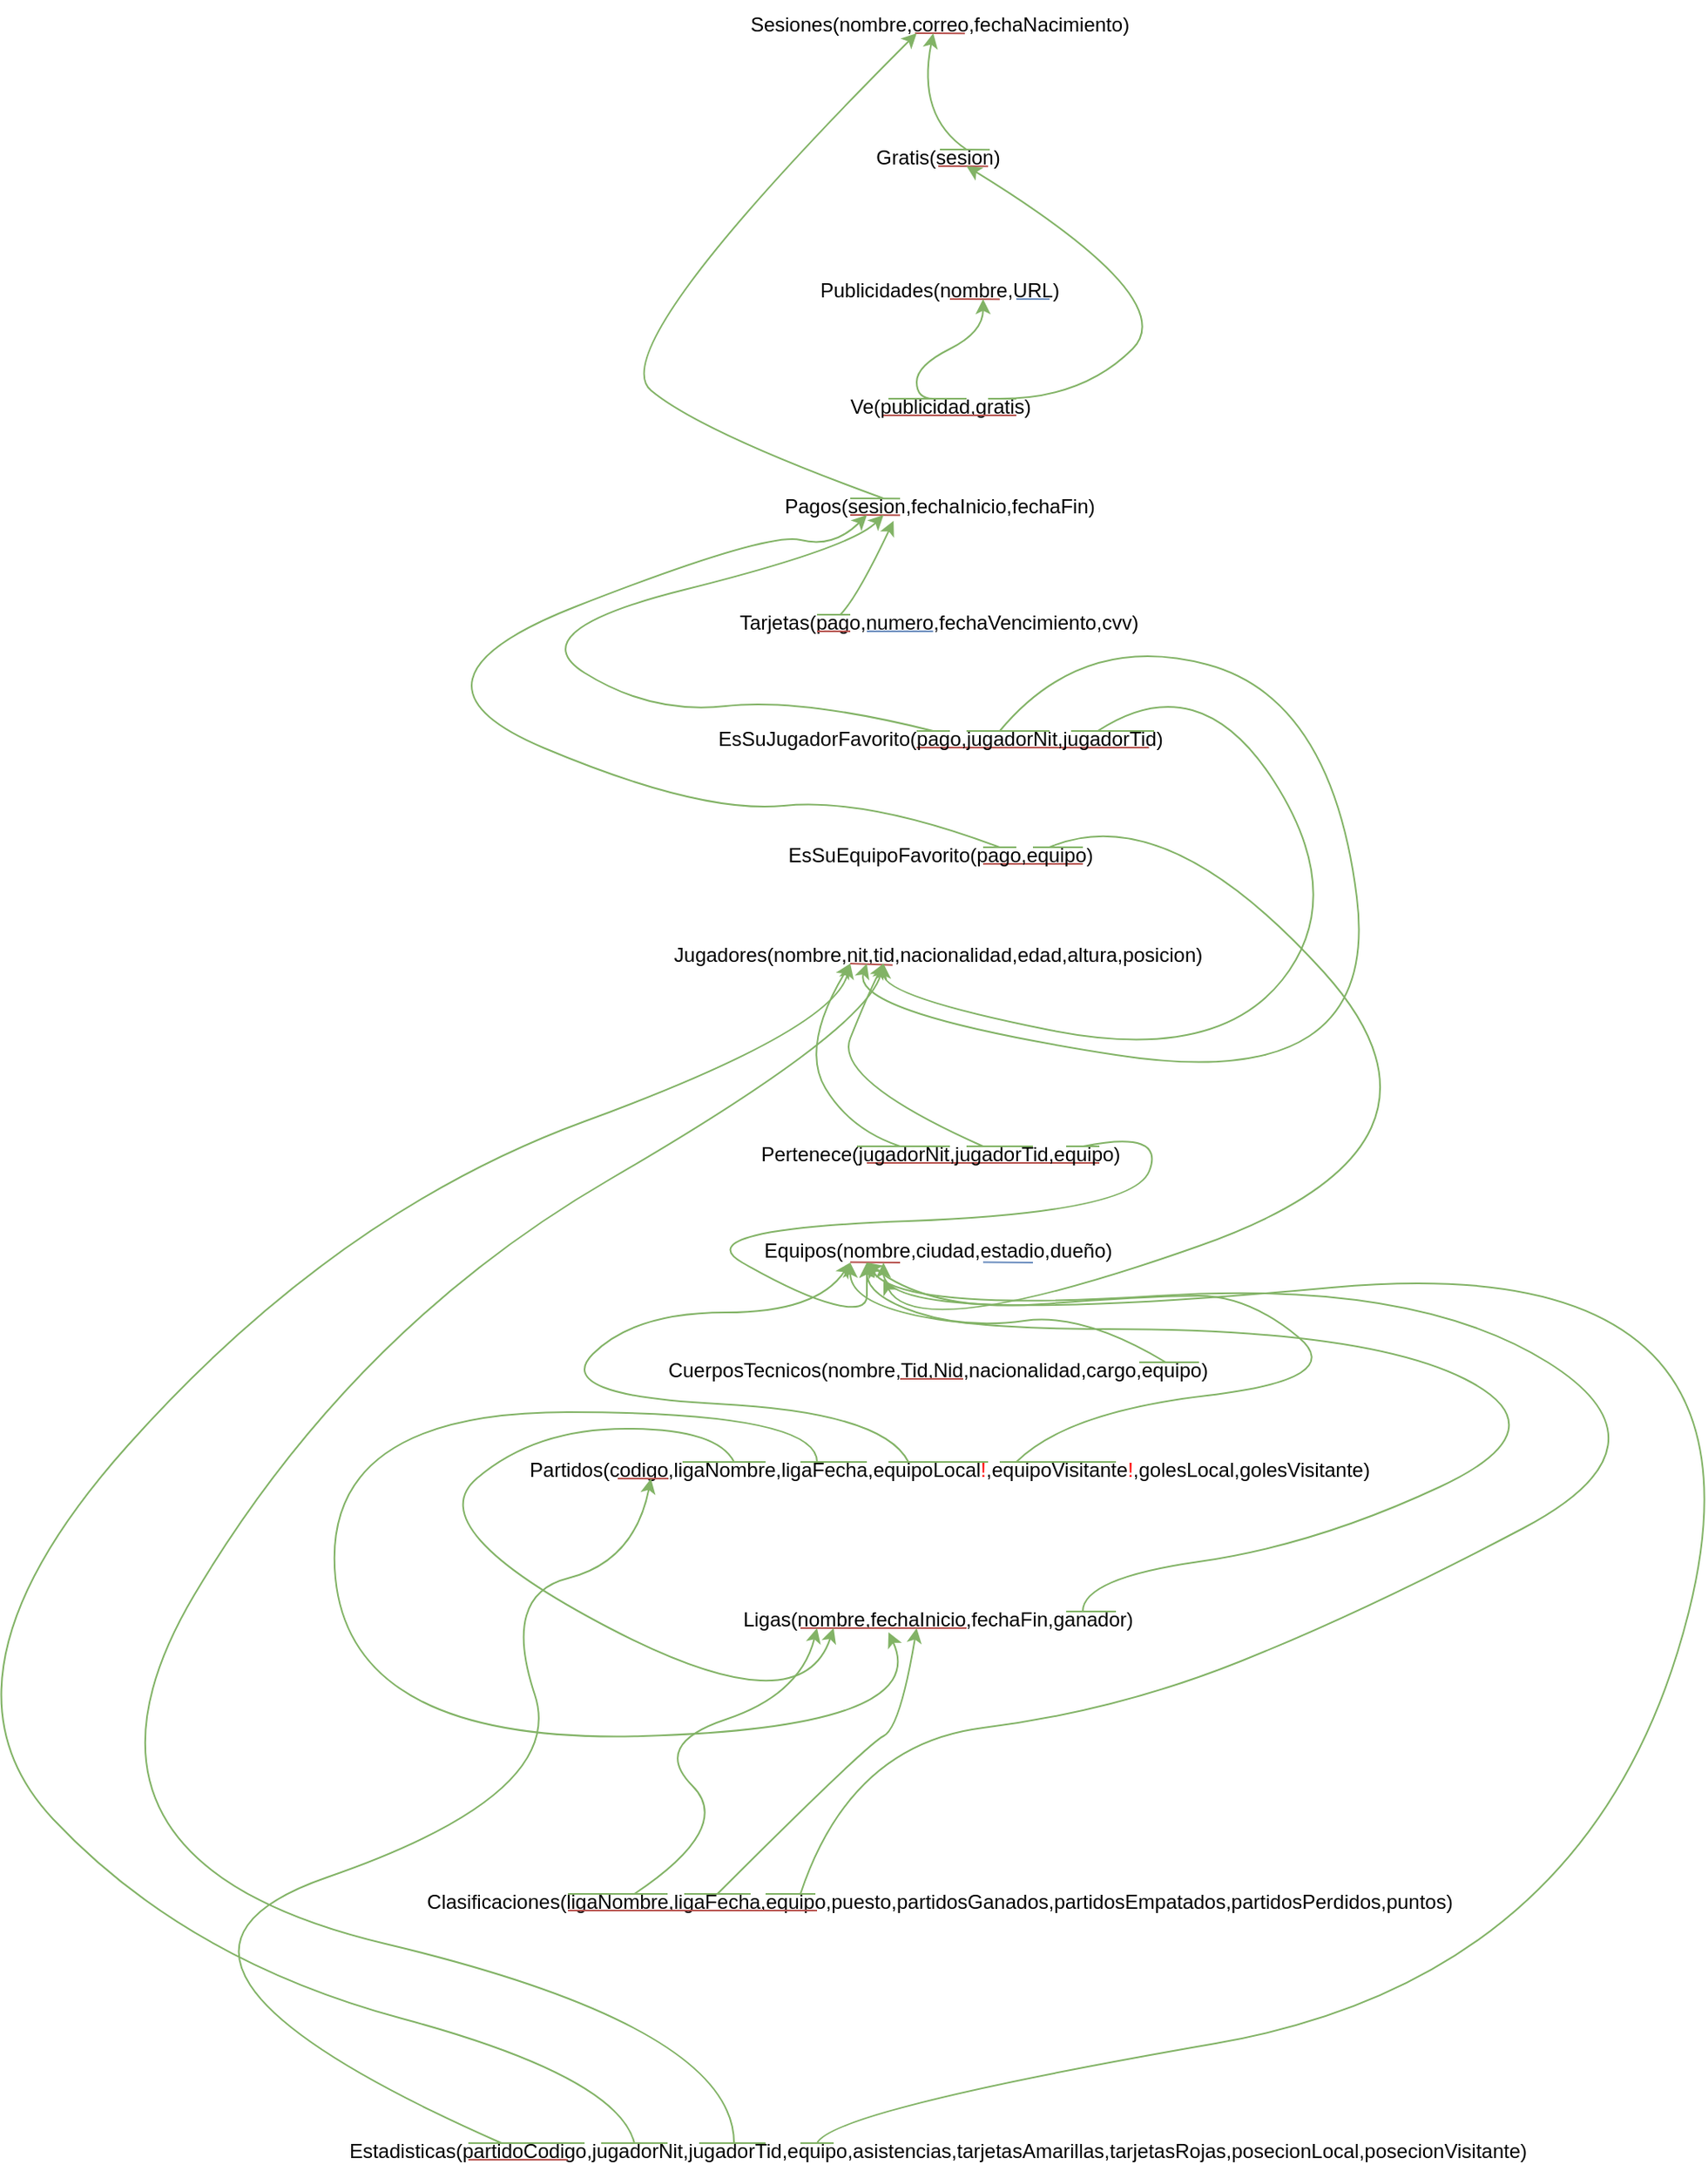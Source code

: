 <mxfile version="24.2.5" type="github">
  <diagram name="Página-1" id="nuCk-OXFzzDmU9zcpF9O">
    <mxGraphModel dx="2263" dy="1920" grid="1" gridSize="10" guides="1" tooltips="1" connect="1" arrows="1" fold="1" page="1" pageScale="1" pageWidth="827" pageHeight="1169" math="0" shadow="0">
      <root>
        <mxCell id="0" />
        <mxCell id="1" parent="0" />
        <mxCell id="KaHYt5kifrU_fSITi9a_-1" value="Equipos(nombre,ciudad,estadio,dueño)&lt;div&gt;&lt;br&gt;&lt;/div&gt;" style="text;html=1;align=center;verticalAlign=middle;whiteSpace=wrap;rounded=0;" parent="1" vertex="1">
          <mxGeometry x="383" y="400" width="60" height="20" as="geometry" />
        </mxCell>
        <mxCell id="KaHYt5kifrU_fSITi9a_-2" value="Clasificaciones(ligaNombre,ligaFecha,equipo,puesto,partidosGanados,partidosEmpatados,partidosPerdidos,puntos)" style="text;html=1;align=center;verticalAlign=middle;whiteSpace=wrap;rounded=0;" parent="1" vertex="1">
          <mxGeometry x="384" y="780" width="60" height="30" as="geometry" />
        </mxCell>
        <mxCell id="KaHYt5kifrU_fSITi9a_-3" value="Ligas(nombre,fechaInicio,fechaFin,ganador)" style="text;html=1;align=center;verticalAlign=middle;whiteSpace=wrap;rounded=0;" parent="1" vertex="1">
          <mxGeometry x="383" y="610" width="60" height="30" as="geometry" />
        </mxCell>
        <mxCell id="KaHYt5kifrU_fSITi9a_-5" value="Partidos(codigo,ligaNombre,ligaFecha,equipoLocal&lt;font color=&quot;#ff0303&quot;&gt;!&lt;/font&gt;,equipoVisitante&lt;font color=&quot;#ff0000&quot;&gt;!&lt;/font&gt;,golesLocal,golesVisitante)" style="text;html=1;align=center;verticalAlign=middle;whiteSpace=wrap;rounded=0;" parent="1" vertex="1">
          <mxGeometry x="390" y="520" width="60" height="30" as="geometry" />
        </mxCell>
        <mxCell id="KaHYt5kifrU_fSITi9a_-6" value="Estadisticas(partidoCodigo,jugadorNit,jugadorTid,equipo,asistencias,tarjetasAmarillas,tarjetasRojas,posecionLocal,posecionVisitante)" style="text;html=1;align=center;verticalAlign=middle;whiteSpace=wrap;rounded=0;" parent="1" vertex="1">
          <mxGeometry x="383" y="930" width="60" height="30" as="geometry" />
        </mxCell>
        <mxCell id="KaHYt5kifrU_fSITi9a_-7" value="Jugadores(nombre,nit,&lt;span style=&quot;background-color: initial;&quot;&gt;tid,nacionalidad,&lt;/span&gt;edad,&lt;span style=&quot;background-color: initial;&quot;&gt;altura,posicion)&lt;/span&gt;" style="text;html=1;align=center;verticalAlign=middle;whiteSpace=wrap;rounded=0;" parent="1" vertex="1">
          <mxGeometry x="383" y="210" width="60" height="30" as="geometry" />
        </mxCell>
        <mxCell id="KaHYt5kifrU_fSITi9a_-9" value="CuerposTecnicos(nombre,Tid,Nid,nacionalidad,cargo,equipo)" style="text;html=1;align=center;verticalAlign=middle;whiteSpace=wrap;rounded=0;" parent="1" vertex="1">
          <mxGeometry x="383" y="460" width="60" height="30" as="geometry" />
        </mxCell>
        <mxCell id="KaHYt5kifrU_fSITi9a_-10" value="Sesiones(nombre,correo,fechaNacimiento)" style="text;html=1;align=center;verticalAlign=middle;whiteSpace=wrap;rounded=0;" parent="1" vertex="1">
          <mxGeometry x="384" y="-350" width="60" height="30" as="geometry" />
        </mxCell>
        <mxCell id="KaHYt5kifrU_fSITi9a_-11" value="Pagos(sesion,fechaInicio,fechaFin)" style="text;html=1;align=center;verticalAlign=middle;whiteSpace=wrap;rounded=0;" parent="1" vertex="1">
          <mxGeometry x="384" y="-60" width="60" height="30" as="geometry" />
        </mxCell>
        <mxCell id="KaHYt5kifrU_fSITi9a_-12" value="Gratis(sesion)" style="text;html=1;align=center;verticalAlign=middle;whiteSpace=wrap;rounded=0;" parent="1" vertex="1">
          <mxGeometry x="383" y="-270" width="60" height="30" as="geometry" />
        </mxCell>
        <mxCell id="KaHYt5kifrU_fSITi9a_-13" value="Publicidades(nombre,URL)" style="text;html=1;align=center;verticalAlign=middle;whiteSpace=wrap;rounded=0;" parent="1" vertex="1">
          <mxGeometry x="384" y="-190" width="60" height="30" as="geometry" />
        </mxCell>
        <mxCell id="KaHYt5kifrU_fSITi9a_-24" value="" style="endArrow=none;html=1;rounded=0;fillColor=#f8cecc;strokeColor=#b85450;entryX=0.934;entryY=0.667;entryDx=0;entryDy=0;entryPerimeter=0;" parent="1" target="URsFByzpOWh1pcknukhG-22" edge="1">
          <mxGeometry width="50" height="50" relative="1" as="geometry">
            <mxPoint x="400" y="100" as="sourcePoint" />
            <mxPoint x="440" y="100" as="targetPoint" />
          </mxGeometry>
        </mxCell>
        <mxCell id="KaHYt5kifrU_fSITi9a_-25" value="" style="endArrow=none;html=1;rounded=0;fillColor=#d5e8d4;strokeColor=#82b366;" parent="1" edge="1">
          <mxGeometry width="50" height="50" relative="1" as="geometry">
            <mxPoint x="400" y="90" as="sourcePoint" />
            <mxPoint x="420" y="90" as="targetPoint" />
            <Array as="points">
              <mxPoint x="413" y="90" />
            </Array>
          </mxGeometry>
        </mxCell>
        <mxCell id="KaHYt5kifrU_fSITi9a_-26" value="" style="endArrow=none;html=1;rounded=0;fillColor=#f8cecc;strokeColor=#b85450;entryX=0.91;entryY=0.667;entryDx=0;entryDy=0;entryPerimeter=0;" parent="1" target="URsFByzpOWh1pcknukhG-29" edge="1">
          <mxGeometry width="50" height="50" relative="1" as="geometry">
            <mxPoint x="440" y="170" as="sourcePoint" />
            <mxPoint x="490" y="170" as="targetPoint" />
          </mxGeometry>
        </mxCell>
        <mxCell id="KaHYt5kifrU_fSITi9a_-27" value="" style="endArrow=none;html=1;rounded=0;fillColor=#d5e8d4;strokeColor=#82b366;" parent="1" edge="1">
          <mxGeometry width="50" height="50" relative="1" as="geometry">
            <mxPoint x="440" y="160" as="sourcePoint" />
            <mxPoint x="460" y="160" as="targetPoint" />
          </mxGeometry>
        </mxCell>
        <mxCell id="KaHYt5kifrU_fSITi9a_-28" value="" style="endArrow=none;html=1;rounded=0;fillColor=#d5e8d4;strokeColor=#82b366;entryX=0.91;entryY=0.333;entryDx=0;entryDy=0;entryPerimeter=0;" parent="1" target="URsFByzpOWh1pcknukhG-29" edge="1">
          <mxGeometry width="50" height="50" relative="1" as="geometry">
            <mxPoint x="470" y="160" as="sourcePoint" />
            <mxPoint x="510" y="160" as="targetPoint" />
          </mxGeometry>
        </mxCell>
        <mxCell id="KaHYt5kifrU_fSITi9a_-29" value="" style="endArrow=none;html=1;rounded=0;fillColor=#f8cecc;strokeColor=#b85450;exitX=0.117;exitY=0.667;exitDx=0;exitDy=0;exitPerimeter=0;" parent="1" source="KaHYt5kifrU_fSITi9a_-9" edge="1">
          <mxGeometry width="50" height="50" relative="1" as="geometry">
            <mxPoint x="398" y="480" as="sourcePoint" />
            <mxPoint x="428" y="480" as="targetPoint" />
          </mxGeometry>
        </mxCell>
        <mxCell id="KaHYt5kifrU_fSITi9a_-30" value="" style="endArrow=none;html=1;rounded=0;fillColor=#dae8fc;strokeColor=#6c8ebf;" parent="1" edge="1">
          <mxGeometry width="50" height="50" relative="1" as="geometry">
            <mxPoint x="440" y="409.76" as="sourcePoint" />
            <mxPoint x="470" y="410" as="targetPoint" />
          </mxGeometry>
        </mxCell>
        <mxCell id="KaHYt5kifrU_fSITi9a_-32" value="" style="endArrow=none;html=1;rounded=0;fillColor=#f8cecc;strokeColor=#b85450;entryX=0.041;entryY=0.695;entryDx=0;entryDy=0;entryPerimeter=0;" parent="1" target="KaHYt5kifrU_fSITi9a_-7" edge="1">
          <mxGeometry width="50" height="50" relative="1" as="geometry">
            <mxPoint x="360" y="230" as="sourcePoint" />
            <mxPoint x="380" y="230" as="targetPoint" />
          </mxGeometry>
        </mxCell>
        <mxCell id="KaHYt5kifrU_fSITi9a_-33" value="" style="endArrow=none;html=1;rounded=0;fillColor=#d5e8d4;strokeColor=#82b366;" parent="1" edge="1">
          <mxGeometry width="50" height="50" relative="1" as="geometry">
            <mxPoint x="430" y="340" as="sourcePoint" />
            <mxPoint x="470" y="340" as="targetPoint" />
          </mxGeometry>
        </mxCell>
        <mxCell id="KaHYt5kifrU_fSITi9a_-35" value="" style="endArrow=none;html=1;rounded=0;fillColor=#f8cecc;strokeColor=#b85450;entryX=0.9;entryY=0.667;entryDx=0;entryDy=0;entryPerimeter=0;" parent="1" target="URsFByzpOWh1pcknukhG-34" edge="1">
          <mxGeometry width="50" height="50" relative="1" as="geometry">
            <mxPoint x="370" y="350" as="sourcePoint" />
            <mxPoint x="430" y="350" as="targetPoint" />
          </mxGeometry>
        </mxCell>
        <mxCell id="KaHYt5kifrU_fSITi9a_-36" value="" style="endArrow=none;html=1;rounded=0;fillColor=#d5e8d4;strokeColor=#82b366;entryX=0.525;entryY=0.333;entryDx=0;entryDy=0;entryPerimeter=0;" parent="1" target="URsFByzpOWh1pcknukhG-34" edge="1">
          <mxGeometry width="50" height="50" relative="1" as="geometry">
            <mxPoint x="364" y="340" as="sourcePoint" />
            <mxPoint x="384" y="340" as="targetPoint" />
            <Array as="points">
              <mxPoint x="364" y="340" />
            </Array>
          </mxGeometry>
        </mxCell>
        <mxCell id="KaHYt5kifrU_fSITi9a_-38" value="" style="endArrow=none;html=1;rounded=0;fillColor=#d5e8d4;strokeColor=#82b366;" parent="1" edge="1">
          <mxGeometry width="50" height="50" relative="1" as="geometry">
            <mxPoint x="534" y="470" as="sourcePoint" />
            <mxPoint x="570" y="470" as="targetPoint" />
          </mxGeometry>
        </mxCell>
        <mxCell id="KaHYt5kifrU_fSITi9a_-39" value="" style="endArrow=none;html=1;rounded=0;fillColor=#f8cecc;strokeColor=#b85450;" parent="1" edge="1">
          <mxGeometry width="50" height="50" relative="1" as="geometry">
            <mxPoint x="360" y="409.8" as="sourcePoint" />
            <mxPoint x="390" y="410" as="targetPoint" />
          </mxGeometry>
        </mxCell>
        <mxCell id="KaHYt5kifrU_fSITi9a_-40" value="" style="endArrow=none;html=1;rounded=0;fillColor=#f8cecc;strokeColor=#b85450;" parent="1" edge="1">
          <mxGeometry width="50" height="50" relative="1" as="geometry">
            <mxPoint x="250.51" y="540" as="sourcePoint" />
            <mxPoint x="219.997" y="540" as="targetPoint" />
          </mxGeometry>
        </mxCell>
        <mxCell id="KaHYt5kifrU_fSITi9a_-41" value="" style="endArrow=none;html=1;rounded=0;fillColor=#d5e8d4;strokeColor=#82b366;" parent="1" edge="1">
          <mxGeometry width="50" height="50" relative="1" as="geometry">
            <mxPoint x="443" y="530" as="sourcePoint" />
            <mxPoint x="383" y="530" as="targetPoint" />
          </mxGeometry>
        </mxCell>
        <mxCell id="KaHYt5kifrU_fSITi9a_-43" value="" style="endArrow=none;html=1;rounded=0;fillColor=#d5e8d4;strokeColor=#82b366;" parent="1" edge="1">
          <mxGeometry width="50" height="50" relative="1" as="geometry">
            <mxPoint x="450" y="530" as="sourcePoint" />
            <mxPoint x="520" y="530" as="targetPoint" />
          </mxGeometry>
        </mxCell>
        <mxCell id="KaHYt5kifrU_fSITi9a_-44" value="" style="endArrow=none;html=1;rounded=0;fillColor=#d5e8d4;strokeColor=#82b366;" parent="1" edge="1">
          <mxGeometry width="50" height="50" relative="1" as="geometry">
            <mxPoint x="330" y="530" as="sourcePoint" />
            <mxPoint x="370" y="530" as="targetPoint" />
          </mxGeometry>
        </mxCell>
        <mxCell id="KaHYt5kifrU_fSITi9a_-45" value="" style="endArrow=none;html=1;rounded=0;fillColor=#d5e8d4;strokeColor=#82b366;" parent="1" edge="1">
          <mxGeometry width="50" height="50" relative="1" as="geometry">
            <mxPoint x="259" y="530" as="sourcePoint" />
            <mxPoint x="309" y="530" as="targetPoint" />
          </mxGeometry>
        </mxCell>
        <mxCell id="KaHYt5kifrU_fSITi9a_-46" value="" style="endArrow=none;html=1;rounded=0;fillColor=#d5e8d4;strokeColor=#82b366;" parent="1" edge="1">
          <mxGeometry width="50" height="50" relative="1" as="geometry">
            <mxPoint x="190" y="790" as="sourcePoint" />
            <mxPoint x="250" y="790" as="targetPoint" />
          </mxGeometry>
        </mxCell>
        <mxCell id="KaHYt5kifrU_fSITi9a_-47" value="" style="endArrow=none;html=1;rounded=0;fillColor=#d5e8d4;strokeColor=#82b366;" parent="1" edge="1">
          <mxGeometry width="50" height="50" relative="1" as="geometry">
            <mxPoint x="260" y="790" as="sourcePoint" />
            <mxPoint x="300" y="790" as="targetPoint" />
          </mxGeometry>
        </mxCell>
        <mxCell id="KaHYt5kifrU_fSITi9a_-50" value="" style="endArrow=none;html=1;rounded=0;fillColor=#f8cecc;strokeColor=#b85450;" parent="1" edge="1">
          <mxGeometry width="50" height="50" relative="1" as="geometry">
            <mxPoint x="190" y="800" as="sourcePoint" />
            <mxPoint x="340" y="800" as="targetPoint" />
          </mxGeometry>
        </mxCell>
        <mxCell id="URsFByzpOWh1pcknukhG-2" value="" style="endArrow=none;html=1;rounded=0;fillColor=#f8cecc;strokeColor=#b85450;" parent="1" edge="1">
          <mxGeometry width="50" height="50" relative="1" as="geometry">
            <mxPoint x="399" y="-330" as="sourcePoint" />
            <mxPoint x="429" y="-329.87" as="targetPoint" />
            <Array as="points">
              <mxPoint x="409" y="-330" />
            </Array>
          </mxGeometry>
        </mxCell>
        <mxCell id="URsFByzpOWh1pcknukhG-3" value="" style="endArrow=none;html=1;rounded=0;fillColor=#f8cecc;strokeColor=#b85450;" parent="1" edge="1">
          <mxGeometry width="50" height="50" relative="1" as="geometry">
            <mxPoint x="413" y="-250" as="sourcePoint" />
            <mxPoint x="443" y="-249.87" as="targetPoint" />
            <Array as="points">
              <mxPoint x="423" y="-250" />
            </Array>
          </mxGeometry>
        </mxCell>
        <mxCell id="URsFByzpOWh1pcknukhG-6" value="" style="endArrow=none;html=1;rounded=0;fillColor=#d5e8d4;strokeColor=#82b366;" parent="1" edge="1">
          <mxGeometry width="50" height="50" relative="1" as="geometry">
            <mxPoint x="414" y="-260" as="sourcePoint" />
            <mxPoint x="444" y="-259.87" as="targetPoint" />
            <Array as="points">
              <mxPoint x="424" y="-260" />
            </Array>
          </mxGeometry>
        </mxCell>
        <mxCell id="URsFByzpOWh1pcknukhG-7" value="" style="curved=1;endArrow=classic;html=1;rounded=0;fillColor=#d5e8d4;strokeColor=#82b366;strokeWidth=1;" parent="1" edge="1">
          <mxGeometry width="50" height="50" relative="1" as="geometry">
            <mxPoint x="430" y="-260" as="sourcePoint" />
            <mxPoint x="410" y="-330" as="targetPoint" />
            <Array as="points">
              <mxPoint x="400" y="-280" />
            </Array>
          </mxGeometry>
        </mxCell>
        <mxCell id="URsFByzpOWh1pcknukhG-8" value="" style="endArrow=none;html=1;rounded=0;fillColor=#dae8fc;strokeColor=#6c8ebf;" parent="1" edge="1">
          <mxGeometry width="50" height="50" relative="1" as="geometry">
            <mxPoint x="460" y="-170" as="sourcePoint" />
            <mxPoint x="480" y="-170" as="targetPoint" />
            <Array as="points">
              <mxPoint x="470" y="-170" />
            </Array>
          </mxGeometry>
        </mxCell>
        <mxCell id="URsFByzpOWh1pcknukhG-9" value="" style="endArrow=none;html=1;rounded=0;fillColor=#f8cecc;strokeColor=#b85450;" parent="1" edge="1">
          <mxGeometry width="50" height="50" relative="1" as="geometry">
            <mxPoint x="420" y="-170" as="sourcePoint" />
            <mxPoint x="450" y="-169.87" as="targetPoint" />
            <Array as="points">
              <mxPoint x="430" y="-170" />
            </Array>
          </mxGeometry>
        </mxCell>
        <mxCell id="URsFByzpOWh1pcknukhG-10" value="Ve(publicidad,gratis)" style="text;html=1;align=center;verticalAlign=middle;resizable=0;points=[];autosize=1;strokeColor=none;fillColor=none;" parent="1" vertex="1">
          <mxGeometry x="349" y="-120" width="130" height="30" as="geometry" />
        </mxCell>
        <mxCell id="URsFByzpOWh1pcknukhG-11" value="" style="endArrow=none;html=1;rounded=0;fillColor=#f8cecc;strokeColor=#b85450;entryX=0.854;entryY=0.667;entryDx=0;entryDy=0;entryPerimeter=0;" parent="1" target="URsFByzpOWh1pcknukhG-10" edge="1">
          <mxGeometry width="50" height="50" relative="1" as="geometry">
            <mxPoint x="380" y="-100" as="sourcePoint" />
            <mxPoint x="410" y="-99.87" as="targetPoint" />
            <Array as="points">
              <mxPoint x="390" y="-100" />
            </Array>
          </mxGeometry>
        </mxCell>
        <mxCell id="URsFByzpOWh1pcknukhG-12" value="" style="endArrow=none;html=1;rounded=0;fillColor=#d5e8d4;strokeColor=#82b366;" parent="1" edge="1">
          <mxGeometry width="50" height="50" relative="1" as="geometry">
            <mxPoint x="383" y="-110" as="sourcePoint" />
            <mxPoint x="430" y="-110" as="targetPoint" />
            <Array as="points">
              <mxPoint x="393" y="-110" />
            </Array>
          </mxGeometry>
        </mxCell>
        <mxCell id="URsFByzpOWh1pcknukhG-13" value="" style="curved=1;endArrow=classic;html=1;rounded=0;entryX=0.933;entryY=0.667;entryDx=0;entryDy=0;entryPerimeter=0;fillColor=#d5e8d4;strokeColor=#82b366;" parent="1" target="KaHYt5kifrU_fSITi9a_-13" edge="1">
          <mxGeometry width="50" height="50" relative="1" as="geometry">
            <mxPoint x="410" y="-110" as="sourcePoint" />
            <mxPoint x="450" y="-200" as="targetPoint" />
            <Array as="points">
              <mxPoint x="400" y="-110" />
              <mxPoint x="400" y="-130" />
              <mxPoint x="440" y="-150" />
            </Array>
          </mxGeometry>
        </mxCell>
        <mxCell id="URsFByzpOWh1pcknukhG-14" value="" style="endArrow=none;html=1;rounded=0;fillColor=#f8cecc;strokeColor=#b85450;" parent="1" edge="1">
          <mxGeometry width="50" height="50" relative="1" as="geometry">
            <mxPoint x="360" y="-40" as="sourcePoint" />
            <mxPoint x="390" y="-39.87" as="targetPoint" />
            <Array as="points">
              <mxPoint x="370" y="-40" />
            </Array>
          </mxGeometry>
        </mxCell>
        <mxCell id="URsFByzpOWh1pcknukhG-15" value="" style="endArrow=none;html=1;rounded=0;fillColor=#d5e8d4;strokeColor=#82b366;" parent="1" edge="1">
          <mxGeometry width="50" height="50" relative="1" as="geometry">
            <mxPoint x="360" y="-50" as="sourcePoint" />
            <mxPoint x="390" y="-49.87" as="targetPoint" />
            <Array as="points">
              <mxPoint x="370" y="-50" />
            </Array>
          </mxGeometry>
        </mxCell>
        <mxCell id="URsFByzpOWh1pcknukhG-16" value="" style="curved=1;endArrow=classic;html=1;rounded=0;fillColor=#d5e8d4;strokeColor=#82b366;" parent="1" edge="1">
          <mxGeometry width="50" height="50" relative="1" as="geometry">
            <mxPoint x="380" y="-50" as="sourcePoint" />
            <mxPoint x="400" y="-330" as="targetPoint" />
            <Array as="points">
              <mxPoint x="270" y="-90" />
              <mxPoint x="210" y="-140" />
            </Array>
          </mxGeometry>
        </mxCell>
        <mxCell id="URsFByzpOWh1pcknukhG-17" value="Tarjetas(pago,numero,fechaVencimiento,cvv)" style="text;html=1;align=center;verticalAlign=middle;resizable=0;points=[];autosize=1;strokeColor=none;fillColor=none;" parent="1" vertex="1">
          <mxGeometry x="283" y="10" width="260" height="30" as="geometry" />
        </mxCell>
        <mxCell id="URsFByzpOWh1pcknukhG-18" value="" style="endArrow=none;html=1;rounded=0;fillColor=#dae8fc;strokeColor=#6c8ebf;entryX=0.488;entryY=0.667;entryDx=0;entryDy=0;entryPerimeter=0;" parent="1" target="URsFByzpOWh1pcknukhG-17" edge="1">
          <mxGeometry width="50" height="50" relative="1" as="geometry">
            <mxPoint x="370" y="30" as="sourcePoint" />
            <mxPoint x="400" y="30.13" as="targetPoint" />
            <Array as="points">
              <mxPoint x="380" y="30" />
            </Array>
          </mxGeometry>
        </mxCell>
        <mxCell id="URsFByzpOWh1pcknukhG-19" value="" style="endArrow=none;html=1;rounded=0;fillColor=#f8cecc;strokeColor=#b85450;" parent="1" edge="1">
          <mxGeometry width="50" height="50" relative="1" as="geometry">
            <mxPoint x="340" y="30" as="sourcePoint" />
            <mxPoint x="360" y="30" as="targetPoint" />
            <Array as="points">
              <mxPoint x="350" y="30" />
            </Array>
          </mxGeometry>
        </mxCell>
        <mxCell id="URsFByzpOWh1pcknukhG-20" value="" style="endArrow=none;html=1;rounded=0;fillColor=#d5e8d4;strokeColor=#82b366;" parent="1" edge="1">
          <mxGeometry width="50" height="50" relative="1" as="geometry">
            <mxPoint x="340" y="20" as="sourcePoint" />
            <mxPoint x="360" y="20" as="targetPoint" />
            <Array as="points">
              <mxPoint x="350" y="20" />
            </Array>
          </mxGeometry>
        </mxCell>
        <mxCell id="URsFByzpOWh1pcknukhG-21" value="" style="curved=1;endArrow=classic;html=1;rounded=0;fillColor=#d5e8d4;strokeColor=#82b366;entryX=0.035;entryY=0.782;entryDx=0;entryDy=0;entryPerimeter=0;" parent="1" target="KaHYt5kifrU_fSITi9a_-11" edge="1">
          <mxGeometry width="50" height="50" relative="1" as="geometry">
            <mxPoint x="354" y="20" as="sourcePoint" />
            <mxPoint x="384" y="-40" as="targetPoint" />
            <Array as="points">
              <mxPoint x="364" y="10" />
            </Array>
          </mxGeometry>
        </mxCell>
        <mxCell id="URsFByzpOWh1pcknukhG-22" value="EsSuJugadorFavorito(pago,jugadorNit,jugadorTid)" style="text;html=1;align=center;verticalAlign=middle;resizable=0;points=[];autosize=1;strokeColor=none;fillColor=none;" parent="1" vertex="1">
          <mxGeometry x="269" y="80" width="290" height="30" as="geometry" />
        </mxCell>
        <mxCell id="URsFByzpOWh1pcknukhG-23" value="" style="curved=1;endArrow=classic;html=1;rounded=0;fillColor=#d5e8d4;strokeColor=#82b366;exitX=0.486;exitY=0.333;exitDx=0;exitDy=0;exitPerimeter=0;" parent="1" source="URsFByzpOWh1pcknukhG-22" edge="1">
          <mxGeometry width="50" height="50" relative="1" as="geometry">
            <mxPoint x="390" y="80" as="sourcePoint" />
            <mxPoint x="380" y="-40" as="targetPoint" />
            <Array as="points">
              <mxPoint x="330" y="70" />
              <mxPoint x="240" y="80" />
              <mxPoint x="160" y="30" />
              <mxPoint x="360" y="-20" />
            </Array>
          </mxGeometry>
        </mxCell>
        <mxCell id="URsFByzpOWh1pcknukhG-27" value="" style="endArrow=none;html=1;rounded=0;fillColor=#d5e8d4;strokeColor=#82b366;entryX=0.969;entryY=0.333;entryDx=0;entryDy=0;entryPerimeter=0;" parent="1" edge="1">
          <mxGeometry width="50" height="50" relative="1" as="geometry">
            <mxPoint x="492.99" y="90" as="sourcePoint" />
            <mxPoint x="543" y="89.99" as="targetPoint" />
            <Array as="points">
              <mxPoint x="492.99" y="90" />
            </Array>
          </mxGeometry>
        </mxCell>
        <mxCell id="URsFByzpOWh1pcknukhG-28" value="" style="endArrow=none;html=1;rounded=0;fillColor=#d5e8d4;strokeColor=#82b366;entryX=0.969;entryY=0.333;entryDx=0;entryDy=0;entryPerimeter=0;" parent="1" edge="1">
          <mxGeometry width="50" height="50" relative="1" as="geometry">
            <mxPoint x="430" y="90.01" as="sourcePoint" />
            <mxPoint x="480.01" y="90.0" as="targetPoint" />
            <Array as="points">
              <mxPoint x="430" y="90.01" />
            </Array>
          </mxGeometry>
        </mxCell>
        <mxCell id="URsFByzpOWh1pcknukhG-29" value="EsSuEquipoFavorito(pago,equipo)" style="text;html=1;align=center;verticalAlign=middle;resizable=0;points=[];autosize=1;strokeColor=none;fillColor=none;" parent="1" vertex="1">
          <mxGeometry x="309" y="150" width="210" height="30" as="geometry" />
        </mxCell>
        <mxCell id="URsFByzpOWh1pcknukhG-31" value="" style="curved=1;endArrow=classic;html=1;rounded=0;exitX=0.671;exitY=0.333;exitDx=0;exitDy=0;exitPerimeter=0;fillColor=#d5e8d4;strokeColor=#82b366;" parent="1" source="URsFByzpOWh1pcknukhG-29" edge="1">
          <mxGeometry width="50" height="50" relative="1" as="geometry">
            <mxPoint x="310" y="20" as="sourcePoint" />
            <mxPoint x="370" y="-40" as="targetPoint" />
            <Array as="points">
              <mxPoint x="370" y="130" />
              <mxPoint x="270" y="140" />
              <mxPoint x="80" y="60" />
              <mxPoint x="310" y="-30" />
              <mxPoint x="350" y="-20" />
            </Array>
          </mxGeometry>
        </mxCell>
        <mxCell id="URsFByzpOWh1pcknukhG-32" value="" style="curved=1;endArrow=classic;html=1;rounded=0;fillColor=#d5e8d4;strokeColor=#82b366;" parent="1" edge="1">
          <mxGeometry width="50" height="50" relative="1" as="geometry">
            <mxPoint x="450" y="90" as="sourcePoint" />
            <mxPoint x="370" y="230" as="targetPoint" />
            <Array as="points">
              <mxPoint x="500" y="30" />
              <mxPoint x="650" y="70" />
              <mxPoint x="680" y="310" />
              <mxPoint x="360" y="260" />
            </Array>
          </mxGeometry>
        </mxCell>
        <mxCell id="URsFByzpOWh1pcknukhG-33" value="" style="curved=1;endArrow=classic;html=1;rounded=0;fillColor=#d5e8d4;strokeColor=#82b366;" parent="1" edge="1">
          <mxGeometry width="50" height="50" relative="1" as="geometry">
            <mxPoint x="509" y="90" as="sourcePoint" />
            <mxPoint x="380" y="230" as="targetPoint" />
            <Array as="points">
              <mxPoint x="570" y="50" />
              <mxPoint x="660" y="190" />
              <mxPoint x="580" y="290" />
              <mxPoint x="380" y="250" />
            </Array>
          </mxGeometry>
        </mxCell>
        <mxCell id="URsFByzpOWh1pcknukhG-34" value="Pertenece(jugadorNit,jugadorTid,equipo)" style="text;html=1;align=center;verticalAlign=middle;resizable=0;points=[];autosize=1;strokeColor=none;fillColor=none;" parent="1" vertex="1">
          <mxGeometry x="294" y="330" width="240" height="30" as="geometry" />
        </mxCell>
        <mxCell id="URsFByzpOWh1pcknukhG-37" value="" style="endArrow=none;html=1;rounded=0;fillColor=#d5e8d4;strokeColor=#82b366;" parent="1" edge="1">
          <mxGeometry width="50" height="50" relative="1" as="geometry">
            <mxPoint x="490" y="340" as="sourcePoint" />
            <mxPoint x="510" y="340" as="targetPoint" />
          </mxGeometry>
        </mxCell>
        <mxCell id="URsFByzpOWh1pcknukhG-38" value="" style="curved=1;endArrow=classic;html=1;rounded=0;fillColor=#d5e8d4;strokeColor=#82b366;" parent="1" edge="1">
          <mxGeometry width="50" height="50" relative="1" as="geometry">
            <mxPoint x="390" y="340" as="sourcePoint" />
            <mxPoint x="360" y="230" as="targetPoint" />
            <Array as="points">
              <mxPoint x="390" y="340" />
              <mxPoint x="360" y="330" />
              <mxPoint x="330" y="280" />
            </Array>
          </mxGeometry>
        </mxCell>
        <mxCell id="URsFByzpOWh1pcknukhG-39" value="" style="curved=1;endArrow=classic;html=1;rounded=0;exitX=0.608;exitY=0.333;exitDx=0;exitDy=0;exitPerimeter=0;fillColor=#d5e8d4;strokeColor=#82b366;" parent="1" source="URsFByzpOWh1pcknukhG-34" edge="1">
          <mxGeometry width="50" height="50" relative="1" as="geometry">
            <mxPoint x="370" y="300" as="sourcePoint" />
            <mxPoint x="380" y="230" as="targetPoint" />
            <Array as="points">
              <mxPoint x="350" y="300" />
              <mxPoint x="370" y="250" />
            </Array>
          </mxGeometry>
        </mxCell>
        <mxCell id="URsFByzpOWh1pcknukhG-40" value="" style="curved=1;endArrow=classic;html=1;rounded=0;fillColor=#d5e8d4;strokeColor=#82b366;" parent="1" edge="1">
          <mxGeometry width="50" height="50" relative="1" as="geometry">
            <mxPoint x="500.342" y="340" as="sourcePoint" />
            <mxPoint x="370" y="410" as="targetPoint" />
            <Array as="points">
              <mxPoint x="550" y="330" />
              <mxPoint x="530" y="380" />
              <mxPoint x="260" y="390" />
              <mxPoint x="330" y="430" />
              <mxPoint x="370" y="440" />
              <mxPoint x="370" y="420" />
            </Array>
          </mxGeometry>
        </mxCell>
        <mxCell id="URsFByzpOWh1pcknukhG-41" value="" style="curved=1;endArrow=classic;html=1;rounded=0;fillColor=#d5e8d4;strokeColor=#82b366;" parent="1" edge="1">
          <mxGeometry width="50" height="50" relative="1" as="geometry">
            <mxPoint x="550" y="470" as="sourcePoint" />
            <mxPoint x="370" y="410" as="targetPoint" />
            <Array as="points">
              <mxPoint x="500" y="440" />
              <mxPoint x="430" y="450" />
              <mxPoint x="370" y="430" />
            </Array>
          </mxGeometry>
        </mxCell>
        <mxCell id="URsFByzpOWh1pcknukhG-43" value="" style="curved=1;endArrow=classic;html=1;rounded=0;fillColor=#d5e8d4;strokeColor=#82b366;" parent="1" edge="1">
          <mxGeometry width="50" height="50" relative="1" as="geometry">
            <mxPoint x="460" y="530" as="sourcePoint" />
            <mxPoint x="370" y="410" as="targetPoint" />
            <Array as="points">
              <mxPoint x="490" y="500" />
              <mxPoint x="660" y="480" />
              <mxPoint x="600" y="430" />
              <mxPoint x="540" y="430" />
              <mxPoint x="410" y="440" />
            </Array>
          </mxGeometry>
        </mxCell>
        <mxCell id="URsFByzpOWh1pcknukhG-44" value="" style="curved=1;endArrow=classic;html=1;rounded=0;entryX=-0.383;entryY=0.5;entryDx=0;entryDy=0;entryPerimeter=0;fillColor=#d5e8d4;strokeColor=#82b366;" parent="1" target="KaHYt5kifrU_fSITi9a_-1" edge="1">
          <mxGeometry width="50" height="50" relative="1" as="geometry">
            <mxPoint x="395" y="530" as="sourcePoint" />
            <mxPoint x="370" y="420" as="targetPoint" />
            <Array as="points">
              <mxPoint x="380" y="500" />
              <mxPoint x="180" y="490" />
              <mxPoint x="230" y="440" />
              <mxPoint x="340" y="440" />
            </Array>
          </mxGeometry>
        </mxCell>
        <mxCell id="URsFByzpOWh1pcknukhG-45" value="" style="endArrow=none;html=1;rounded=0;entryX=2.117;entryY=0.333;entryDx=0;entryDy=0;entryPerimeter=0;fillColor=#d5e8d4;strokeColor=#82b366;" parent="1" edge="1">
          <mxGeometry width="50" height="50" relative="1" as="geometry">
            <mxPoint x="520" y="620" as="sourcePoint" />
            <mxPoint x="490" y="619.99" as="targetPoint" />
          </mxGeometry>
        </mxCell>
        <mxCell id="URsFByzpOWh1pcknukhG-46" value="" style="endArrow=none;html=1;rounded=0;fillColor=#f8cecc;strokeColor=#b85450;" parent="1" edge="1">
          <mxGeometry width="50" height="50" relative="1" as="geometry">
            <mxPoint x="330" y="630" as="sourcePoint" />
            <mxPoint x="430" y="630" as="targetPoint" />
          </mxGeometry>
        </mxCell>
        <mxCell id="URsFByzpOWh1pcknukhG-47" value="" style="curved=1;endArrow=classic;html=1;rounded=0;fillColor=#d5e8d4;strokeColor=#82b366;" parent="1" edge="1">
          <mxGeometry width="50" height="50" relative="1" as="geometry">
            <mxPoint x="500" y="620" as="sourcePoint" />
            <mxPoint x="360" y="410" as="targetPoint" />
            <Array as="points">
              <mxPoint x="500" y="600" />
              <mxPoint x="640" y="580" />
              <mxPoint x="790" y="510" />
              <mxPoint x="670" y="450" />
              <mxPoint x="360" y="450" />
            </Array>
          </mxGeometry>
        </mxCell>
        <mxCell id="URsFByzpOWh1pcknukhG-48" value="" style="curved=1;endArrow=classic;html=1;rounded=0;fillColor=#d5e8d4;strokeColor=#82b366;entryX=0;entryY=0.75;entryDx=0;entryDy=0;" parent="1" target="KaHYt5kifrU_fSITi9a_-3" edge="1">
          <mxGeometry width="50" height="50" relative="1" as="geometry">
            <mxPoint x="340" y="530" as="sourcePoint" />
            <mxPoint x="410" y="630" as="targetPoint" />
            <Array as="points">
              <mxPoint x="340" y="500" />
              <mxPoint x="40" y="500" />
              <mxPoint x="60" y="700" />
              <mxPoint x="410" y="690" />
            </Array>
          </mxGeometry>
        </mxCell>
        <mxCell id="URsFByzpOWh1pcknukhG-49" value="" style="curved=1;endArrow=classic;html=1;rounded=0;fillColor=#d5e8d4;strokeColor=#82b366;" parent="1" edge="1">
          <mxGeometry width="50" height="50" relative="1" as="geometry">
            <mxPoint x="290" y="530" as="sourcePoint" />
            <mxPoint x="350" y="630" as="targetPoint" />
            <Array as="points">
              <mxPoint x="280" y="510" />
              <mxPoint x="170" y="510" />
              <mxPoint x="100" y="570" />
              <mxPoint x="330" y="690" />
            </Array>
          </mxGeometry>
        </mxCell>
        <mxCell id="URsFByzpOWh1pcknukhG-50" value="" style="endArrow=none;html=1;rounded=0;fillColor=#d5e8d4;strokeColor=#82b366;" parent="1" edge="1">
          <mxGeometry width="50" height="50" relative="1" as="geometry">
            <mxPoint x="309" y="790" as="sourcePoint" />
            <mxPoint x="339" y="790" as="targetPoint" />
          </mxGeometry>
        </mxCell>
        <mxCell id="URsFByzpOWh1pcknukhG-51" value="" style="curved=1;endArrow=classic;html=1;rounded=0;fillColor=#d5e8d4;strokeColor=#82b366;" parent="1" edge="1">
          <mxGeometry width="50" height="50" relative="1" as="geometry">
            <mxPoint x="330" y="790" as="sourcePoint" />
            <mxPoint x="370" y="410" as="targetPoint" />
            <Array as="points">
              <mxPoint x="360" y="700" />
              <mxPoint x="520" y="680" />
              <mxPoint x="670" y="620" />
              <mxPoint x="860" y="520" />
              <mxPoint x="700" y="420" />
              <mxPoint x="390" y="440" />
            </Array>
          </mxGeometry>
        </mxCell>
        <mxCell id="URsFByzpOWh1pcknukhG-52" value="" style="curved=1;endArrow=classic;html=1;rounded=0;fillColor=#d5e8d4;strokeColor=#82b366;" parent="1" edge="1">
          <mxGeometry width="50" height="50" relative="1" as="geometry">
            <mxPoint x="280" y="790" as="sourcePoint" />
            <mxPoint x="400" y="630" as="targetPoint" />
            <Array as="points">
              <mxPoint x="370" y="700" />
              <mxPoint x="390" y="690" />
            </Array>
          </mxGeometry>
        </mxCell>
        <mxCell id="URsFByzpOWh1pcknukhG-53" value="" style="curved=1;endArrow=classic;html=1;rounded=0;fillColor=#d5e8d4;strokeColor=#82b366;" parent="1" edge="1">
          <mxGeometry width="50" height="50" relative="1" as="geometry">
            <mxPoint x="230" y="790" as="sourcePoint" />
            <mxPoint x="340" y="630" as="targetPoint" />
            <Array as="points">
              <mxPoint x="290" y="750" />
              <mxPoint x="240" y="700" />
              <mxPoint x="330" y="670" />
            </Array>
          </mxGeometry>
        </mxCell>
        <mxCell id="URsFByzpOWh1pcknukhG-54" value="" style="endArrow=none;html=1;rounded=0;fillColor=#f8cecc;strokeColor=#b85450;" parent="1" edge="1">
          <mxGeometry width="50" height="50" relative="1" as="geometry">
            <mxPoint x="130" y="950" as="sourcePoint" />
            <mxPoint x="190" y="950" as="targetPoint" />
          </mxGeometry>
        </mxCell>
        <mxCell id="URsFByzpOWh1pcknukhG-55" value="" style="endArrow=none;html=1;rounded=0;fillColor=#d5e8d4;strokeColor=#82b366;" parent="1" edge="1">
          <mxGeometry width="50" height="50" relative="1" as="geometry">
            <mxPoint x="210" y="940" as="sourcePoint" />
            <mxPoint x="250" y="940" as="targetPoint" />
          </mxGeometry>
        </mxCell>
        <mxCell id="URsFByzpOWh1pcknukhG-56" value="" style="endArrow=none;html=1;rounded=0;fillColor=#d5e8d4;strokeColor=#82b366;" parent="1" edge="1">
          <mxGeometry width="50" height="50" relative="1" as="geometry">
            <mxPoint x="269" y="940" as="sourcePoint" />
            <mxPoint x="309" y="940" as="targetPoint" />
          </mxGeometry>
        </mxCell>
        <mxCell id="URsFByzpOWh1pcknukhG-57" value="" style="endArrow=none;html=1;rounded=0;fillColor=#d5e8d4;strokeColor=#82b366;" parent="1" edge="1">
          <mxGeometry width="50" height="50" relative="1" as="geometry">
            <mxPoint x="130" y="940" as="sourcePoint" />
            <mxPoint x="200" y="940" as="targetPoint" />
          </mxGeometry>
        </mxCell>
        <mxCell id="URsFByzpOWh1pcknukhG-58" value="" style="endArrow=none;html=1;rounded=0;fillColor=#d5e8d4;strokeColor=#82b366;" parent="1" edge="1">
          <mxGeometry width="50" height="50" relative="1" as="geometry">
            <mxPoint x="330" y="940" as="sourcePoint" />
            <mxPoint x="350" y="940" as="targetPoint" />
          </mxGeometry>
        </mxCell>
        <mxCell id="URsFByzpOWh1pcknukhG-59" value="" style="curved=1;endArrow=classic;html=1;rounded=0;fillColor=#d5e8d4;strokeColor=#82b366;" parent="1" edge="1">
          <mxGeometry width="50" height="50" relative="1" as="geometry">
            <mxPoint x="340" y="940" as="sourcePoint" />
            <mxPoint x="380" y="410" as="targetPoint" />
            <Array as="points">
              <mxPoint x="350" y="920" />
              <mxPoint x="810" y="840" />
              <mxPoint x="920" y="400" />
              <mxPoint x="380" y="450" />
            </Array>
          </mxGeometry>
        </mxCell>
        <mxCell id="URsFByzpOWh1pcknukhG-61" value="" style="curved=1;endArrow=classic;html=1;rounded=0;fillColor=#d5e8d4;strokeColor=#82b366;" parent="1" edge="1">
          <mxGeometry width="50" height="50" relative="1" as="geometry">
            <mxPoint x="290" y="940" as="sourcePoint" />
            <mxPoint x="380" y="230" as="targetPoint" />
            <Array as="points">
              <mxPoint x="290" y="870" />
              <mxPoint x="-130" y="770" />
              <mxPoint x="60" y="450" />
              <mxPoint x="370" y="270" />
            </Array>
          </mxGeometry>
        </mxCell>
        <mxCell id="URsFByzpOWh1pcknukhG-62" value="" style="curved=1;endArrow=classic;html=1;rounded=0;fillColor=#d5e8d4;strokeColor=#82b366;" parent="1" edge="1">
          <mxGeometry width="50" height="50" relative="1" as="geometry">
            <mxPoint x="230" y="940" as="sourcePoint" />
            <mxPoint x="360" y="230" as="targetPoint" />
            <Array as="points">
              <mxPoint x="220" y="900" />
              <mxPoint x="-40" y="830" />
              <mxPoint x="-200" y="660" />
              <mxPoint x="50" y="380" />
              <mxPoint x="350" y="270" />
            </Array>
          </mxGeometry>
        </mxCell>
        <mxCell id="URsFByzpOWh1pcknukhG-64" value="" style="curved=1;endArrow=classic;html=1;rounded=0;fillColor=#d5e8d4;strokeColor=#82b366;" parent="1" edge="1">
          <mxGeometry width="50" height="50" relative="1" as="geometry">
            <mxPoint x="150" y="940" as="sourcePoint" />
            <mxPoint x="240" y="540" as="targetPoint" />
            <Array as="points">
              <mxPoint x="-100" y="830" />
              <mxPoint x="190" y="730" />
              <mxPoint x="150" y="610" />
              <mxPoint x="230" y="590" />
            </Array>
          </mxGeometry>
        </mxCell>
        <mxCell id="wlmeOM_iJdJ05euEosO1-1" value="" style="endArrow=none;html=1;rounded=0;fillColor=#d5e8d4;strokeColor=#82b366;" edge="1" parent="1">
          <mxGeometry width="50" height="50" relative="1" as="geometry">
            <mxPoint x="443" y="-110" as="sourcePoint" />
            <mxPoint x="460" y="-110" as="targetPoint" />
            <Array as="points">
              <mxPoint x="453" y="-110" />
            </Array>
          </mxGeometry>
        </mxCell>
        <mxCell id="wlmeOM_iJdJ05euEosO1-2" value="" style="curved=1;endArrow=classic;html=1;rounded=0;fillColor=#d5e8d4;strokeColor=#82b366;" edge="1" parent="1">
          <mxGeometry width="50" height="50" relative="1" as="geometry">
            <mxPoint x="450" y="-110" as="sourcePoint" />
            <mxPoint x="430" y="-250" as="targetPoint" />
            <Array as="points">
              <mxPoint x="500" y="-110" />
              <mxPoint x="560" y="-170" />
            </Array>
          </mxGeometry>
        </mxCell>
        <mxCell id="wlmeOM_iJdJ05euEosO1-3" value="" style="curved=1;endArrow=classic;html=1;rounded=0;fillColor=#d5e8d4;strokeColor=#82b366;exitX=0.814;exitY=0.333;exitDx=0;exitDy=0;exitPerimeter=0;" edge="1" parent="1" source="URsFByzpOWh1pcknukhG-29">
          <mxGeometry width="50" height="50" relative="1" as="geometry">
            <mxPoint x="850" y="160" as="sourcePoint" />
            <mxPoint x="380" y="420" as="targetPoint" />
            <Array as="points">
              <mxPoint x="550" y="130" />
              <mxPoint x="740" y="340" />
              <mxPoint x="400" y="460" />
            </Array>
          </mxGeometry>
        </mxCell>
      </root>
    </mxGraphModel>
  </diagram>
</mxfile>
